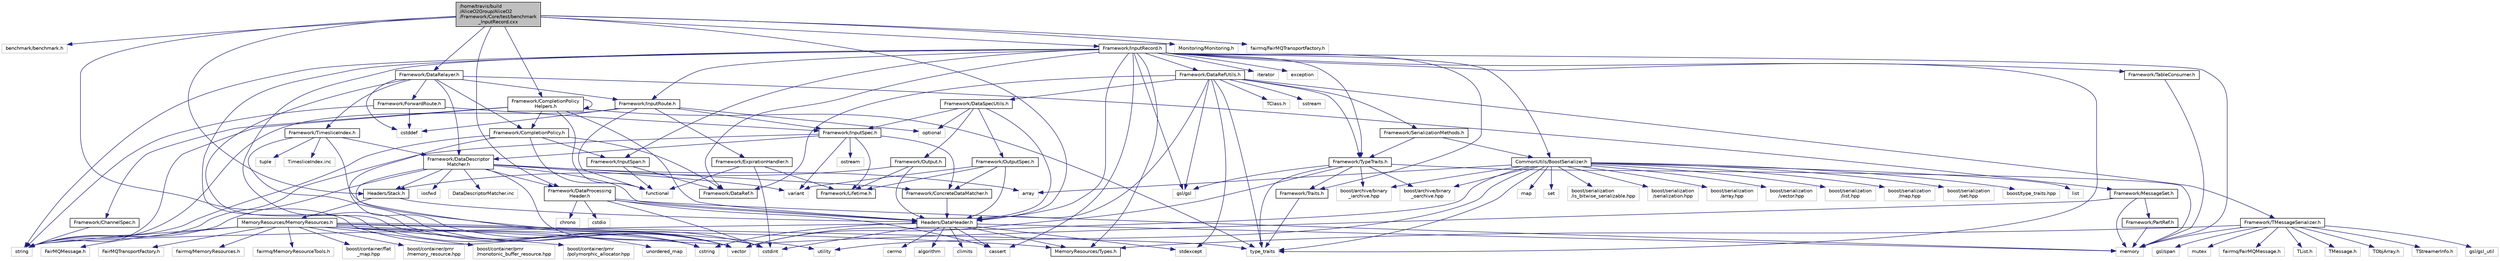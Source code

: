 digraph "/home/travis/build/AliceO2Group/AliceO2/Framework/Core/test/benchmark_InputRecord.cxx"
{
 // INTERACTIVE_SVG=YES
  bgcolor="transparent";
  edge [fontname="Helvetica",fontsize="10",labelfontname="Helvetica",labelfontsize="10"];
  node [fontname="Helvetica",fontsize="10",shape=record];
  Node0 [label="/home/travis/build\l/AliceO2Group/AliceO2\l/Framework/Core/test/benchmark\l_InputRecord.cxx",height=0.2,width=0.4,color="black", fillcolor="grey75", style="filled", fontcolor="black"];
  Node0 -> Node1 [color="midnightblue",fontsize="10",style="solid",fontname="Helvetica"];
  Node1 [label="benchmark/benchmark.h",height=0.2,width=0.4,color="grey75"];
  Node0 -> Node2 [color="midnightblue",fontsize="10",style="solid",fontname="Helvetica"];
  Node2 [label="Headers/DataHeader.h",height=0.2,width=0.4,color="black",URL="$dc/dcd/DataHeader_8h.html"];
  Node2 -> Node3 [color="midnightblue",fontsize="10",style="solid",fontname="Helvetica"];
  Node3 [label="cstdint",height=0.2,width=0.4,color="grey75"];
  Node2 -> Node4 [color="midnightblue",fontsize="10",style="solid",fontname="Helvetica"];
  Node4 [label="memory",height=0.2,width=0.4,color="grey75"];
  Node2 -> Node5 [color="midnightblue",fontsize="10",style="solid",fontname="Helvetica"];
  Node5 [label="cassert",height=0.2,width=0.4,color="grey75"];
  Node2 -> Node6 [color="midnightblue",fontsize="10",style="solid",fontname="Helvetica"];
  Node6 [label="cstring",height=0.2,width=0.4,color="grey75"];
  Node2 -> Node7 [color="midnightblue",fontsize="10",style="solid",fontname="Helvetica"];
  Node7 [label="algorithm",height=0.2,width=0.4,color="grey75"];
  Node2 -> Node8 [color="midnightblue",fontsize="10",style="solid",fontname="Helvetica"];
  Node8 [label="stdexcept",height=0.2,width=0.4,color="grey75"];
  Node2 -> Node9 [color="midnightblue",fontsize="10",style="solid",fontname="Helvetica"];
  Node9 [label="string",height=0.2,width=0.4,color="grey75"];
  Node2 -> Node10 [color="midnightblue",fontsize="10",style="solid",fontname="Helvetica"];
  Node10 [label="climits",height=0.2,width=0.4,color="grey75"];
  Node2 -> Node11 [color="midnightblue",fontsize="10",style="solid",fontname="Helvetica"];
  Node11 [label="MemoryResources/Types.h",height=0.2,width=0.4,color="black",URL="$d7/df8/Types_8h.html"];
  Node2 -> Node12 [color="midnightblue",fontsize="10",style="solid",fontname="Helvetica"];
  Node12 [label="cerrno",height=0.2,width=0.4,color="grey75"];
  Node0 -> Node13 [color="midnightblue",fontsize="10",style="solid",fontname="Helvetica"];
  Node13 [label="Headers/Stack.h",height=0.2,width=0.4,color="black",URL="$d4/d00/Headers_2include_2Headers_2Stack_8h.html"];
  Node13 -> Node14 [color="midnightblue",fontsize="10",style="solid",fontname="Helvetica"];
  Node14 [label="MemoryResources/MemoryResources.h",height=0.2,width=0.4,color="black",URL="$dc/d03/MemoryResources_8h.html"];
  Node14 -> Node15 [color="midnightblue",fontsize="10",style="solid",fontname="Helvetica"];
  Node15 [label="boost/container/flat\l_map.hpp",height=0.2,width=0.4,color="grey75"];
  Node14 -> Node16 [color="midnightblue",fontsize="10",style="solid",fontname="Helvetica"];
  Node16 [label="boost/container/pmr\l/memory_resource.hpp",height=0.2,width=0.4,color="grey75"];
  Node14 -> Node17 [color="midnightblue",fontsize="10",style="solid",fontname="Helvetica"];
  Node17 [label="boost/container/pmr\l/monotonic_buffer_resource.hpp",height=0.2,width=0.4,color="grey75"];
  Node14 -> Node18 [color="midnightblue",fontsize="10",style="solid",fontname="Helvetica"];
  Node18 [label="boost/container/pmr\l/polymorphic_allocator.hpp",height=0.2,width=0.4,color="grey75"];
  Node14 -> Node6 [color="midnightblue",fontsize="10",style="solid",fontname="Helvetica"];
  Node14 -> Node9 [color="midnightblue",fontsize="10",style="solid",fontname="Helvetica"];
  Node14 -> Node19 [color="midnightblue",fontsize="10",style="solid",fontname="Helvetica"];
  Node19 [label="type_traits",height=0.2,width=0.4,color="grey75"];
  Node14 -> Node20 [color="midnightblue",fontsize="10",style="solid",fontname="Helvetica"];
  Node20 [label="utility",height=0.2,width=0.4,color="grey75"];
  Node14 -> Node21 [color="midnightblue",fontsize="10",style="solid",fontname="Helvetica"];
  Node21 [label="vector",height=0.2,width=0.4,color="grey75"];
  Node14 -> Node22 [color="midnightblue",fontsize="10",style="solid",fontname="Helvetica"];
  Node22 [label="unordered_map",height=0.2,width=0.4,color="grey75"];
  Node14 -> Node23 [color="midnightblue",fontsize="10",style="solid",fontname="Helvetica"];
  Node23 [label="FairMQMessage.h",height=0.2,width=0.4,color="grey75"];
  Node14 -> Node24 [color="midnightblue",fontsize="10",style="solid",fontname="Helvetica"];
  Node24 [label="FairMQTransportFactory.h",height=0.2,width=0.4,color="grey75"];
  Node14 -> Node25 [color="midnightblue",fontsize="10",style="solid",fontname="Helvetica"];
  Node25 [label="fairmq/MemoryResources.h",height=0.2,width=0.4,color="grey75"];
  Node14 -> Node26 [color="midnightblue",fontsize="10",style="solid",fontname="Helvetica"];
  Node26 [label="fairmq/MemoryResourceTools.h",height=0.2,width=0.4,color="grey75"];
  Node14 -> Node11 [color="midnightblue",fontsize="10",style="solid",fontname="Helvetica"];
  Node13 -> Node2 [color="midnightblue",fontsize="10",style="solid",fontname="Helvetica"];
  Node0 -> Node27 [color="midnightblue",fontsize="10",style="solid",fontname="Helvetica"];
  Node27 [label="Framework/CompletionPolicy\lHelpers.h",height=0.2,width=0.4,color="black",URL="$d4/de5/CompletionPolicyHelpers_8h.html"];
  Node27 -> Node28 [color="midnightblue",fontsize="10",style="solid",fontname="Helvetica"];
  Node28 [label="Framework/ChannelSpec.h",height=0.2,width=0.4,color="black",URL="$d6/d72/ChannelSpec_8h.html"];
  Node28 -> Node9 [color="midnightblue",fontsize="10",style="solid",fontname="Helvetica"];
  Node27 -> Node27 [color="midnightblue",fontsize="10",style="solid",fontname="Helvetica"];
  Node27 -> Node29 [color="midnightblue",fontsize="10",style="solid",fontname="Helvetica"];
  Node29 [label="Framework/CompletionPolicy.h",height=0.2,width=0.4,color="black",URL="$df/dd6/CompletionPolicy_8h.html"];
  Node29 -> Node30 [color="midnightblue",fontsize="10",style="solid",fontname="Helvetica"];
  Node30 [label="Framework/DataRef.h",height=0.2,width=0.4,color="black",URL="$d5/dfb/DataRef_8h.html"];
  Node29 -> Node31 [color="midnightblue",fontsize="10",style="solid",fontname="Helvetica"];
  Node31 [label="Framework/InputSpan.h",height=0.2,width=0.4,color="black",URL="$da/d0f/InputSpan_8h.html"];
  Node31 -> Node30 [color="midnightblue",fontsize="10",style="solid",fontname="Helvetica"];
  Node31 -> Node32 [color="midnightblue",fontsize="10",style="solid",fontname="Helvetica"];
  Node32 [label="functional",height=0.2,width=0.4,color="grey75"];
  Node29 -> Node32 [color="midnightblue",fontsize="10",style="solid",fontname="Helvetica"];
  Node29 -> Node9 [color="midnightblue",fontsize="10",style="solid",fontname="Helvetica"];
  Node29 -> Node21 [color="midnightblue",fontsize="10",style="solid",fontname="Helvetica"];
  Node27 -> Node2 [color="midnightblue",fontsize="10",style="solid",fontname="Helvetica"];
  Node27 -> Node32 [color="midnightblue",fontsize="10",style="solid",fontname="Helvetica"];
  Node27 -> Node9 [color="midnightblue",fontsize="10",style="solid",fontname="Helvetica"];
  Node27 -> Node19 [color="midnightblue",fontsize="10",style="solid",fontname="Helvetica"];
  Node0 -> Node33 [color="midnightblue",fontsize="10",style="solid",fontname="Helvetica"];
  Node33 [label="Framework/DataRelayer.h",height=0.2,width=0.4,color="black",URL="$df/d59/DataRelayer_8h.html"];
  Node33 -> Node34 [color="midnightblue",fontsize="10",style="solid",fontname="Helvetica"];
  Node34 [label="Framework/InputRoute.h",height=0.2,width=0.4,color="black",URL="$d5/d19/InputRoute_8h.html"];
  Node34 -> Node35 [color="midnightblue",fontsize="10",style="solid",fontname="Helvetica"];
  Node35 [label="Framework/ExpirationHandler.h",height=0.2,width=0.4,color="black",URL="$d2/dd9/ExpirationHandler_8h.html"];
  Node35 -> Node36 [color="midnightblue",fontsize="10",style="solid",fontname="Helvetica"];
  Node36 [label="Framework/Lifetime.h",height=0.2,width=0.4,color="black",URL="$dc/dca/Lifetime_8h.html"];
  Node35 -> Node3 [color="midnightblue",fontsize="10",style="solid",fontname="Helvetica"];
  Node35 -> Node32 [color="midnightblue",fontsize="10",style="solid",fontname="Helvetica"];
  Node34 -> Node37 [color="midnightblue",fontsize="10",style="solid",fontname="Helvetica"];
  Node37 [label="Framework/InputSpec.h",height=0.2,width=0.4,color="black",URL="$d5/d3f/InputSpec_8h.html"];
  Node37 -> Node36 [color="midnightblue",fontsize="10",style="solid",fontname="Helvetica"];
  Node37 -> Node38 [color="midnightblue",fontsize="10",style="solid",fontname="Helvetica"];
  Node38 [label="Framework/ConcreteDataMatcher.h",height=0.2,width=0.4,color="black",URL="$d0/d1b/ConcreteDataMatcher_8h.html"];
  Node38 -> Node2 [color="midnightblue",fontsize="10",style="solid",fontname="Helvetica"];
  Node37 -> Node39 [color="midnightblue",fontsize="10",style="solid",fontname="Helvetica"];
  Node39 [label="Framework/DataDescriptor\lMatcher.h",height=0.2,width=0.4,color="black",URL="$d3/da3/DataDescriptorMatcher_8h.html"];
  Node39 -> Node38 [color="midnightblue",fontsize="10",style="solid",fontname="Helvetica"];
  Node39 -> Node40 [color="midnightblue",fontsize="10",style="solid",fontname="Helvetica"];
  Node40 [label="Framework/DataProcessing\lHeader.h",height=0.2,width=0.4,color="black",URL="$d6/dc9/DataProcessingHeader_8h.html"];
  Node40 -> Node2 [color="midnightblue",fontsize="10",style="solid",fontname="Helvetica"];
  Node40 -> Node3 [color="midnightblue",fontsize="10",style="solid",fontname="Helvetica"];
  Node40 -> Node41 [color="midnightblue",fontsize="10",style="solid",fontname="Helvetica"];
  Node41 [label="cstdio",height=0.2,width=0.4,color="grey75"];
  Node40 -> Node4 [color="midnightblue",fontsize="10",style="solid",fontname="Helvetica"];
  Node40 -> Node5 [color="midnightblue",fontsize="10",style="solid",fontname="Helvetica"];
  Node40 -> Node42 [color="midnightblue",fontsize="10",style="solid",fontname="Helvetica"];
  Node42 [label="chrono",height=0.2,width=0.4,color="grey75"];
  Node39 -> Node2 [color="midnightblue",fontsize="10",style="solid",fontname="Helvetica"];
  Node39 -> Node13 [color="midnightblue",fontsize="10",style="solid",fontname="Helvetica"];
  Node39 -> Node43 [color="midnightblue",fontsize="10",style="solid",fontname="Helvetica"];
  Node43 [label="array",height=0.2,width=0.4,color="grey75"];
  Node39 -> Node3 [color="midnightblue",fontsize="10",style="solid",fontname="Helvetica"];
  Node39 -> Node44 [color="midnightblue",fontsize="10",style="solid",fontname="Helvetica"];
  Node44 [label="iosfwd",height=0.2,width=0.4,color="grey75"];
  Node39 -> Node9 [color="midnightblue",fontsize="10",style="solid",fontname="Helvetica"];
  Node39 -> Node45 [color="midnightblue",fontsize="10",style="solid",fontname="Helvetica"];
  Node45 [label="variant",height=0.2,width=0.4,color="grey75"];
  Node39 -> Node21 [color="midnightblue",fontsize="10",style="solid",fontname="Helvetica"];
  Node39 -> Node46 [color="midnightblue",fontsize="10",style="solid",fontname="Helvetica"];
  Node46 [label="DataDescriptorMatcher.inc",height=0.2,width=0.4,color="grey75"];
  Node37 -> Node9 [color="midnightblue",fontsize="10",style="solid",fontname="Helvetica"];
  Node37 -> Node47 [color="midnightblue",fontsize="10",style="solid",fontname="Helvetica"];
  Node47 [label="ostream",height=0.2,width=0.4,color="grey75"];
  Node37 -> Node45 [color="midnightblue",fontsize="10",style="solid",fontname="Helvetica"];
  Node34 -> Node48 [color="midnightblue",fontsize="10",style="solid",fontname="Helvetica"];
  Node48 [label="cstddef",height=0.2,width=0.4,color="grey75"];
  Node34 -> Node9 [color="midnightblue",fontsize="10",style="solid",fontname="Helvetica"];
  Node34 -> Node32 [color="midnightblue",fontsize="10",style="solid",fontname="Helvetica"];
  Node34 -> Node49 [color="midnightblue",fontsize="10",style="solid",fontname="Helvetica"];
  Node49 [label="optional",height=0.2,width=0.4,color="grey75"];
  Node33 -> Node39 [color="midnightblue",fontsize="10",style="solid",fontname="Helvetica"];
  Node33 -> Node50 [color="midnightblue",fontsize="10",style="solid",fontname="Helvetica"];
  Node50 [label="Framework/ForwardRoute.h",height=0.2,width=0.4,color="black",URL="$d7/d12/ForwardRoute_8h.html"];
  Node50 -> Node37 [color="midnightblue",fontsize="10",style="solid",fontname="Helvetica"];
  Node50 -> Node48 [color="midnightblue",fontsize="10",style="solid",fontname="Helvetica"];
  Node50 -> Node9 [color="midnightblue",fontsize="10",style="solid",fontname="Helvetica"];
  Node33 -> Node29 [color="midnightblue",fontsize="10",style="solid",fontname="Helvetica"];
  Node33 -> Node51 [color="midnightblue",fontsize="10",style="solid",fontname="Helvetica"];
  Node51 [label="Framework/MessageSet.h",height=0.2,width=0.4,color="black",URL="$dc/d3c/MessageSet_8h.html"];
  Node51 -> Node52 [color="midnightblue",fontsize="10",style="solid",fontname="Helvetica"];
  Node52 [label="Framework/PartRef.h",height=0.2,width=0.4,color="black",URL="$d9/d32/PartRef_8h.html"];
  Node52 -> Node4 [color="midnightblue",fontsize="10",style="solid",fontname="Helvetica"];
  Node51 -> Node4 [color="midnightblue",fontsize="10",style="solid",fontname="Helvetica"];
  Node51 -> Node21 [color="midnightblue",fontsize="10",style="solid",fontname="Helvetica"];
  Node33 -> Node53 [color="midnightblue",fontsize="10",style="solid",fontname="Helvetica"];
  Node53 [label="Framework/TimesliceIndex.h",height=0.2,width=0.4,color="black",URL="$d4/def/TimesliceIndex_8h.html"];
  Node53 -> Node39 [color="midnightblue",fontsize="10",style="solid",fontname="Helvetica"];
  Node53 -> Node3 [color="midnightblue",fontsize="10",style="solid",fontname="Helvetica"];
  Node53 -> Node54 [color="midnightblue",fontsize="10",style="solid",fontname="Helvetica"];
  Node54 [label="tuple",height=0.2,width=0.4,color="grey75"];
  Node53 -> Node21 [color="midnightblue",fontsize="10",style="solid",fontname="Helvetica"];
  Node53 -> Node55 [color="midnightblue",fontsize="10",style="solid",fontname="Helvetica"];
  Node55 [label="TimesliceIndex.inc",height=0.2,width=0.4,color="grey75"];
  Node33 -> Node48 [color="midnightblue",fontsize="10",style="solid",fontname="Helvetica"];
  Node33 -> Node21 [color="midnightblue",fontsize="10",style="solid",fontname="Helvetica"];
  Node0 -> Node40 [color="midnightblue",fontsize="10",style="solid",fontname="Helvetica"];
  Node0 -> Node56 [color="midnightblue",fontsize="10",style="solid",fontname="Helvetica"];
  Node56 [label="Framework/InputRecord.h",height=0.2,width=0.4,color="black",URL="$d6/d5c/InputRecord_8h.html"];
  Node56 -> Node30 [color="midnightblue",fontsize="10",style="solid",fontname="Helvetica"];
  Node56 -> Node57 [color="midnightblue",fontsize="10",style="solid",fontname="Helvetica"];
  Node57 [label="Framework/DataRefUtils.h",height=0.2,width=0.4,color="black",URL="$d5/db8/DataRefUtils_8h.html"];
  Node57 -> Node30 [color="midnightblue",fontsize="10",style="solid",fontname="Helvetica"];
  Node57 -> Node58 [color="midnightblue",fontsize="10",style="solid",fontname="Helvetica"];
  Node58 [label="Framework/TMessageSerializer.h",height=0.2,width=0.4,color="black",URL="$d8/d3c/TMessageSerializer_8h.html"];
  Node58 -> Node59 [color="midnightblue",fontsize="10",style="solid",fontname="Helvetica"];
  Node59 [label="fairmq/FairMQMessage.h",height=0.2,width=0.4,color="grey75"];
  Node58 -> Node60 [color="midnightblue",fontsize="10",style="solid",fontname="Helvetica"];
  Node60 [label="TList.h",height=0.2,width=0.4,color="grey75"];
  Node58 -> Node61 [color="midnightblue",fontsize="10",style="solid",fontname="Helvetica"];
  Node61 [label="TMessage.h",height=0.2,width=0.4,color="grey75"];
  Node58 -> Node62 [color="midnightblue",fontsize="10",style="solid",fontname="Helvetica"];
  Node62 [label="TObjArray.h",height=0.2,width=0.4,color="grey75"];
  Node58 -> Node63 [color="midnightblue",fontsize="10",style="solid",fontname="Helvetica"];
  Node63 [label="TStreamerInfo.h",height=0.2,width=0.4,color="grey75"];
  Node58 -> Node64 [color="midnightblue",fontsize="10",style="solid",fontname="Helvetica"];
  Node64 [label="gsl/gsl_util",height=0.2,width=0.4,color="grey75"];
  Node58 -> Node65 [color="midnightblue",fontsize="10",style="solid",fontname="Helvetica"];
  Node65 [label="gsl/span",height=0.2,width=0.4,color="grey75"];
  Node58 -> Node4 [color="midnightblue",fontsize="10",style="solid",fontname="Helvetica"];
  Node58 -> Node66 [color="midnightblue",fontsize="10",style="solid",fontname="Helvetica"];
  Node66 [label="mutex",height=0.2,width=0.4,color="grey75"];
  Node58 -> Node11 [color="midnightblue",fontsize="10",style="solid",fontname="Helvetica"];
  Node57 -> Node67 [color="midnightblue",fontsize="10",style="solid",fontname="Helvetica"];
  Node67 [label="Framework/SerializationMethods.h",height=0.2,width=0.4,color="black",URL="$d1/d53/SerializationMethods_8h.html",tooltip="Type wrappers for enfording a specific serialization method. "];
  Node67 -> Node68 [color="midnightblue",fontsize="10",style="solid",fontname="Helvetica"];
  Node68 [label="Framework/TypeTraits.h",height=0.2,width=0.4,color="black",URL="$d0/d95/TypeTraits_8h.html"];
  Node68 -> Node19 [color="midnightblue",fontsize="10",style="solid",fontname="Helvetica"];
  Node68 -> Node21 [color="midnightblue",fontsize="10",style="solid",fontname="Helvetica"];
  Node68 -> Node4 [color="midnightblue",fontsize="10",style="solid",fontname="Helvetica"];
  Node68 -> Node69 [color="midnightblue",fontsize="10",style="solid",fontname="Helvetica"];
  Node69 [label="Framework/Traits.h",height=0.2,width=0.4,color="black",URL="$db/d31/Traits_8h.html"];
  Node69 -> Node19 [color="midnightblue",fontsize="10",style="solid",fontname="Helvetica"];
  Node68 -> Node70 [color="midnightblue",fontsize="10",style="solid",fontname="Helvetica"];
  Node70 [label="boost/archive/binary\l_iarchive.hpp",height=0.2,width=0.4,color="grey75"];
  Node68 -> Node71 [color="midnightblue",fontsize="10",style="solid",fontname="Helvetica"];
  Node71 [label="boost/archive/binary\l_oarchive.hpp",height=0.2,width=0.4,color="grey75"];
  Node68 -> Node72 [color="midnightblue",fontsize="10",style="solid",fontname="Helvetica"];
  Node72 [label="gsl/gsl",height=0.2,width=0.4,color="grey75"];
  Node67 -> Node73 [color="midnightblue",fontsize="10",style="solid",fontname="Helvetica"];
  Node73 [label="CommonUtils/BoostSerializer.h",height=0.2,width=0.4,color="black",URL="$d7/d91/BoostSerializer_8h.html",tooltip="Templatised boost serializer/deserializer for containers and base types. "];
  Node73 -> Node20 [color="midnightblue",fontsize="10",style="solid",fontname="Helvetica"];
  Node73 -> Node19 [color="midnightblue",fontsize="10",style="solid",fontname="Helvetica"];
  Node73 -> Node43 [color="midnightblue",fontsize="10",style="solid",fontname="Helvetica"];
  Node73 -> Node21 [color="midnightblue",fontsize="10",style="solid",fontname="Helvetica"];
  Node73 -> Node74 [color="midnightblue",fontsize="10",style="solid",fontname="Helvetica"];
  Node74 [label="list",height=0.2,width=0.4,color="grey75"];
  Node73 -> Node75 [color="midnightblue",fontsize="10",style="solid",fontname="Helvetica"];
  Node75 [label="map",height=0.2,width=0.4,color="grey75"];
  Node73 -> Node76 [color="midnightblue",fontsize="10",style="solid",fontname="Helvetica"];
  Node76 [label="set",height=0.2,width=0.4,color="grey75"];
  Node73 -> Node70 [color="midnightblue",fontsize="10",style="solid",fontname="Helvetica"];
  Node73 -> Node71 [color="midnightblue",fontsize="10",style="solid",fontname="Helvetica"];
  Node73 -> Node77 [color="midnightblue",fontsize="10",style="solid",fontname="Helvetica"];
  Node77 [label="boost/serialization\l/is_bitwise_serializable.hpp",height=0.2,width=0.4,color="grey75"];
  Node73 -> Node78 [color="midnightblue",fontsize="10",style="solid",fontname="Helvetica"];
  Node78 [label="boost/serialization\l/serialization.hpp",height=0.2,width=0.4,color="grey75"];
  Node73 -> Node79 [color="midnightblue",fontsize="10",style="solid",fontname="Helvetica"];
  Node79 [label="boost/serialization\l/array.hpp",height=0.2,width=0.4,color="grey75"];
  Node73 -> Node80 [color="midnightblue",fontsize="10",style="solid",fontname="Helvetica"];
  Node80 [label="boost/serialization\l/vector.hpp",height=0.2,width=0.4,color="grey75"];
  Node73 -> Node81 [color="midnightblue",fontsize="10",style="solid",fontname="Helvetica"];
  Node81 [label="boost/serialization\l/list.hpp",height=0.2,width=0.4,color="grey75"];
  Node73 -> Node82 [color="midnightblue",fontsize="10",style="solid",fontname="Helvetica"];
  Node82 [label="boost/serialization\l/map.hpp",height=0.2,width=0.4,color="grey75"];
  Node73 -> Node83 [color="midnightblue",fontsize="10",style="solid",fontname="Helvetica"];
  Node83 [label="boost/serialization\l/set.hpp",height=0.2,width=0.4,color="grey75"];
  Node73 -> Node84 [color="midnightblue",fontsize="10",style="solid",fontname="Helvetica"];
  Node84 [label="boost/type_traits.hpp",height=0.2,width=0.4,color="grey75"];
  Node57 -> Node85 [color="midnightblue",fontsize="10",style="solid",fontname="Helvetica"];
  Node85 [label="Framework/DataSpecUtils.h",height=0.2,width=0.4,color="black",URL="$d6/d68/DataSpecUtils_8h.html"];
  Node85 -> Node86 [color="midnightblue",fontsize="10",style="solid",fontname="Helvetica"];
  Node86 [label="Framework/OutputSpec.h",height=0.2,width=0.4,color="black",URL="$db/d2d/OutputSpec_8h.html"];
  Node86 -> Node2 [color="midnightblue",fontsize="10",style="solid",fontname="Helvetica"];
  Node86 -> Node36 [color="midnightblue",fontsize="10",style="solid",fontname="Helvetica"];
  Node86 -> Node38 [color="midnightblue",fontsize="10",style="solid",fontname="Helvetica"];
  Node86 -> Node45 [color="midnightblue",fontsize="10",style="solid",fontname="Helvetica"];
  Node85 -> Node37 [color="midnightblue",fontsize="10",style="solid",fontname="Helvetica"];
  Node85 -> Node2 [color="midnightblue",fontsize="10",style="solid",fontname="Helvetica"];
  Node85 -> Node87 [color="midnightblue",fontsize="10",style="solid",fontname="Helvetica"];
  Node87 [label="Framework/Output.h",height=0.2,width=0.4,color="black",URL="$d3/ddf/Output_8h.html"];
  Node87 -> Node2 [color="midnightblue",fontsize="10",style="solid",fontname="Helvetica"];
  Node87 -> Node36 [color="midnightblue",fontsize="10",style="solid",fontname="Helvetica"];
  Node87 -> Node13 [color="midnightblue",fontsize="10",style="solid",fontname="Helvetica"];
  Node85 -> Node49 [color="midnightblue",fontsize="10",style="solid",fontname="Helvetica"];
  Node57 -> Node68 [color="midnightblue",fontsize="10",style="solid",fontname="Helvetica"];
  Node57 -> Node2 [color="midnightblue",fontsize="10",style="solid",fontname="Helvetica"];
  Node57 -> Node88 [color="midnightblue",fontsize="10",style="solid",fontname="Helvetica"];
  Node88 [label="TClass.h",height=0.2,width=0.4,color="grey75"];
  Node57 -> Node72 [color="midnightblue",fontsize="10",style="solid",fontname="Helvetica"];
  Node57 -> Node8 [color="midnightblue",fontsize="10",style="solid",fontname="Helvetica"];
  Node57 -> Node89 [color="midnightblue",fontsize="10",style="solid",fontname="Helvetica"];
  Node89 [label="sstream",height=0.2,width=0.4,color="grey75"];
  Node57 -> Node19 [color="midnightblue",fontsize="10",style="solid",fontname="Helvetica"];
  Node56 -> Node34 [color="midnightblue",fontsize="10",style="solid",fontname="Helvetica"];
  Node56 -> Node68 [color="midnightblue",fontsize="10",style="solid",fontname="Helvetica"];
  Node56 -> Node31 [color="midnightblue",fontsize="10",style="solid",fontname="Helvetica"];
  Node56 -> Node90 [color="midnightblue",fontsize="10",style="solid",fontname="Helvetica"];
  Node90 [label="Framework/TableConsumer.h",height=0.2,width=0.4,color="black",URL="$dc/d03/TableConsumer_8h.html"];
  Node90 -> Node4 [color="midnightblue",fontsize="10",style="solid",fontname="Helvetica"];
  Node56 -> Node69 [color="midnightblue",fontsize="10",style="solid",fontname="Helvetica"];
  Node56 -> Node11 [color="midnightblue",fontsize="10",style="solid",fontname="Helvetica"];
  Node56 -> Node2 [color="midnightblue",fontsize="10",style="solid",fontname="Helvetica"];
  Node56 -> Node73 [color="midnightblue",fontsize="10",style="solid",fontname="Helvetica"];
  Node56 -> Node72 [color="midnightblue",fontsize="10",style="solid",fontname="Helvetica"];
  Node56 -> Node91 [color="midnightblue",fontsize="10",style="solid",fontname="Helvetica"];
  Node91 [label="iterator",height=0.2,width=0.4,color="grey75"];
  Node56 -> Node9 [color="midnightblue",fontsize="10",style="solid",fontname="Helvetica"];
  Node56 -> Node21 [color="midnightblue",fontsize="10",style="solid",fontname="Helvetica"];
  Node56 -> Node6 [color="midnightblue",fontsize="10",style="solid",fontname="Helvetica"];
  Node56 -> Node5 [color="midnightblue",fontsize="10",style="solid",fontname="Helvetica"];
  Node56 -> Node92 [color="midnightblue",fontsize="10",style="solid",fontname="Helvetica"];
  Node92 [label="exception",height=0.2,width=0.4,color="grey75"];
  Node56 -> Node4 [color="midnightblue",fontsize="10",style="solid",fontname="Helvetica"];
  Node56 -> Node19 [color="midnightblue",fontsize="10",style="solid",fontname="Helvetica"];
  Node0 -> Node93 [color="midnightblue",fontsize="10",style="solid",fontname="Helvetica"];
  Node93 [label="Monitoring/Monitoring.h",height=0.2,width=0.4,color="grey75"];
  Node0 -> Node94 [color="midnightblue",fontsize="10",style="solid",fontname="Helvetica"];
  Node94 [label="fairmq/FairMQTransportFactory.h",height=0.2,width=0.4,color="grey75"];
  Node0 -> Node6 [color="midnightblue",fontsize="10",style="solid",fontname="Helvetica"];
}
